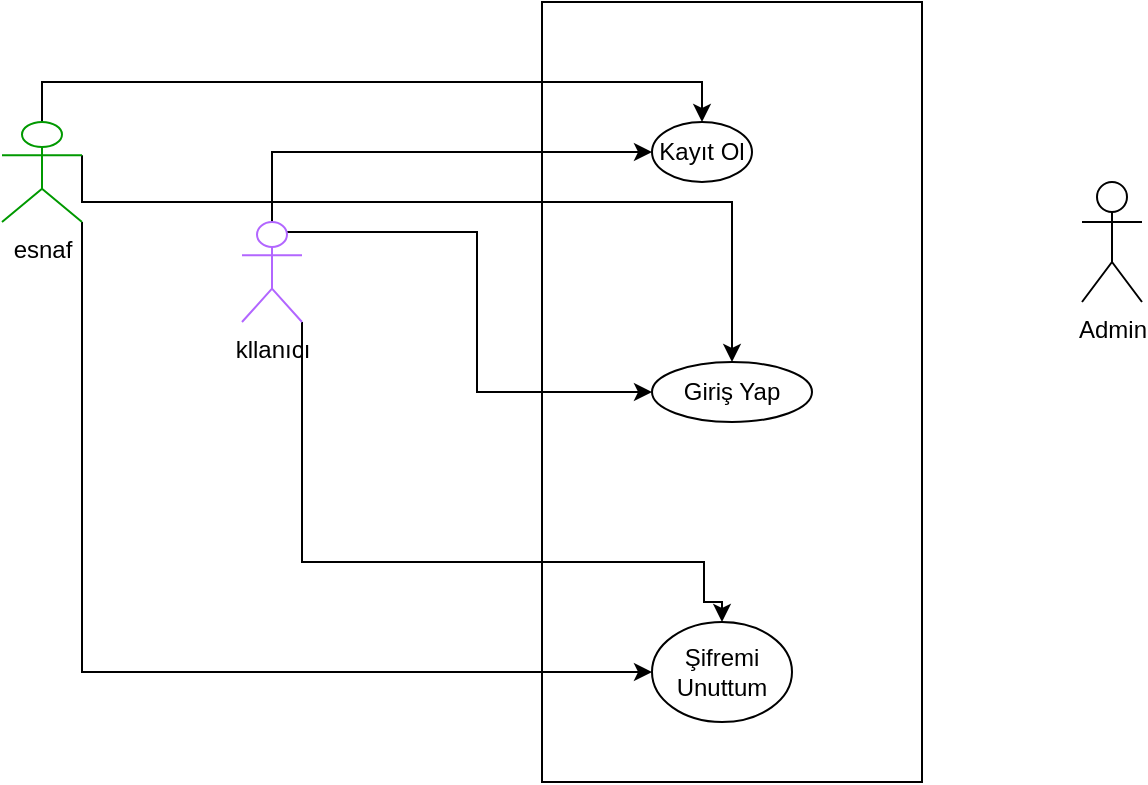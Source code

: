 <mxfile version="24.8.3">
  <diagram name="Sayfa -1" id="qWSuqQF-Tn3LPydZjnSF">
    <mxGraphModel dx="1404" dy="593" grid="1" gridSize="10" guides="1" tooltips="1" connect="1" arrows="1" fold="1" page="1" pageScale="1" pageWidth="827" pageHeight="1169" math="0" shadow="0">
      <root>
        <mxCell id="0" />
        <mxCell id="1" parent="0" />
        <mxCell id="ZY_Px8CXBRAloq1ge7Q7-2" value="" style="rounded=0;whiteSpace=wrap;html=1;" vertex="1" parent="1">
          <mxGeometry x="400" y="50" width="190" height="390" as="geometry" />
        </mxCell>
        <mxCell id="ZY_Px8CXBRAloq1ge7Q7-25" style="edgeStyle=orthogonalEdgeStyle;rounded=0;orthogonalLoop=1;jettySize=auto;html=1;exitX=1;exitY=1;exitDx=0;exitDy=0;exitPerimeter=0;entryX=0.5;entryY=0;entryDx=0;entryDy=0;" edge="1" parent="1" source="ZY_Px8CXBRAloq1ge7Q7-3" target="ZY_Px8CXBRAloq1ge7Q7-16">
          <mxGeometry relative="1" as="geometry">
            <mxPoint x="480" y="290" as="targetPoint" />
            <Array as="points">
              <mxPoint x="280" y="330" />
              <mxPoint x="481" y="330" />
              <mxPoint x="481" y="350" />
              <mxPoint x="490" y="350" />
            </Array>
          </mxGeometry>
        </mxCell>
        <mxCell id="ZY_Px8CXBRAloq1ge7Q7-27" style="edgeStyle=orthogonalEdgeStyle;rounded=0;orthogonalLoop=1;jettySize=auto;html=1;exitX=0.5;exitY=0;exitDx=0;exitDy=0;exitPerimeter=0;entryX=0;entryY=0.5;entryDx=0;entryDy=0;" edge="1" parent="1" source="ZY_Px8CXBRAloq1ge7Q7-3" target="ZY_Px8CXBRAloq1ge7Q7-10">
          <mxGeometry relative="1" as="geometry" />
        </mxCell>
        <mxCell id="ZY_Px8CXBRAloq1ge7Q7-28" style="edgeStyle=orthogonalEdgeStyle;rounded=0;orthogonalLoop=1;jettySize=auto;html=1;exitX=0.75;exitY=0.1;exitDx=0;exitDy=0;exitPerimeter=0;entryX=0;entryY=0.5;entryDx=0;entryDy=0;" edge="1" parent="1" source="ZY_Px8CXBRAloq1ge7Q7-3" target="ZY_Px8CXBRAloq1ge7Q7-13">
          <mxGeometry relative="1" as="geometry" />
        </mxCell>
        <mxCell id="ZY_Px8CXBRAloq1ge7Q7-3" value="&lt;font style=&quot;vertical-align: inherit;&quot;&gt;&lt;font style=&quot;vertical-align: inherit;&quot;&gt;kllanıcı&lt;/font&gt;&lt;/font&gt;" style="shape=umlActor;verticalLabelPosition=bottom;verticalAlign=top;html=1;outlineConnect=0;strokeColor=#B266FF;" vertex="1" parent="1">
          <mxGeometry x="250" y="160" width="30" height="50" as="geometry" />
        </mxCell>
        <mxCell id="ZY_Px8CXBRAloq1ge7Q7-17" style="edgeStyle=orthogonalEdgeStyle;rounded=0;orthogonalLoop=1;jettySize=auto;html=1;exitX=1;exitY=1;exitDx=0;exitDy=0;exitPerimeter=0;entryX=0;entryY=0.5;entryDx=0;entryDy=0;" edge="1" parent="1" source="ZY_Px8CXBRAloq1ge7Q7-4" target="ZY_Px8CXBRAloq1ge7Q7-16">
          <mxGeometry relative="1" as="geometry" />
        </mxCell>
        <mxCell id="ZY_Px8CXBRAloq1ge7Q7-26" style="edgeStyle=orthogonalEdgeStyle;rounded=0;orthogonalLoop=1;jettySize=auto;html=1;exitX=0.5;exitY=0;exitDx=0;exitDy=0;exitPerimeter=0;entryX=0.5;entryY=0;entryDx=0;entryDy=0;" edge="1" parent="1" source="ZY_Px8CXBRAloq1ge7Q7-4" target="ZY_Px8CXBRAloq1ge7Q7-10">
          <mxGeometry relative="1" as="geometry" />
        </mxCell>
        <mxCell id="ZY_Px8CXBRAloq1ge7Q7-29" style="edgeStyle=orthogonalEdgeStyle;rounded=0;orthogonalLoop=1;jettySize=auto;html=1;exitX=1;exitY=0.333;exitDx=0;exitDy=0;exitPerimeter=0;entryX=0.5;entryY=0;entryDx=0;entryDy=0;" edge="1" parent="1" source="ZY_Px8CXBRAloq1ge7Q7-4" target="ZY_Px8CXBRAloq1ge7Q7-13">
          <mxGeometry relative="1" as="geometry">
            <Array as="points">
              <mxPoint x="170" y="150" />
              <mxPoint x="495" y="150" />
            </Array>
          </mxGeometry>
        </mxCell>
        <mxCell id="ZY_Px8CXBRAloq1ge7Q7-4" value="esnaf&lt;div&gt;&lt;br&gt;&lt;/div&gt;" style="shape=umlActor;verticalLabelPosition=bottom;verticalAlign=top;html=1;outlineConnect=0;strokeColor=#009900;" vertex="1" parent="1">
          <mxGeometry x="130" y="110" width="40" height="50" as="geometry" />
        </mxCell>
        <mxCell id="ZY_Px8CXBRAloq1ge7Q7-10" value="&lt;font style=&quot;vertical-align: inherit;&quot;&gt;&lt;font style=&quot;vertical-align: inherit;&quot;&gt;Kayıt Ol&lt;/font&gt;&lt;/font&gt;" style="ellipse;whiteSpace=wrap;html=1;" vertex="1" parent="1">
          <mxGeometry x="455" y="110" width="50" height="30" as="geometry" />
        </mxCell>
        <mxCell id="ZY_Px8CXBRAloq1ge7Q7-13" value="&lt;font style=&quot;vertical-align: inherit;&quot;&gt;&lt;font style=&quot;vertical-align: inherit;&quot;&gt;Giriş Yap&lt;/font&gt;&lt;/font&gt;" style="ellipse;whiteSpace=wrap;html=1;" vertex="1" parent="1">
          <mxGeometry x="455" y="230" width="80" height="30" as="geometry" />
        </mxCell>
        <mxCell id="ZY_Px8CXBRAloq1ge7Q7-16" value="&lt;font style=&quot;vertical-align: inherit;&quot;&gt;&lt;font style=&quot;vertical-align: inherit;&quot;&gt;Şifremi Unuttum&lt;/font&gt;&lt;/font&gt;" style="ellipse;whiteSpace=wrap;html=1;" vertex="1" parent="1">
          <mxGeometry x="455" y="360" width="70" height="50" as="geometry" />
        </mxCell>
        <mxCell id="ZY_Px8CXBRAloq1ge7Q7-30" value="&lt;font style=&quot;vertical-align: inherit;&quot;&gt;&lt;font style=&quot;vertical-align: inherit;&quot;&gt;Admin&lt;/font&gt;&lt;/font&gt;" style="shape=umlActor;verticalLabelPosition=bottom;verticalAlign=top;html=1;outlineConnect=0;" vertex="1" parent="1">
          <mxGeometry x="670" y="140" width="30" height="60" as="geometry" />
        </mxCell>
      </root>
    </mxGraphModel>
  </diagram>
</mxfile>
